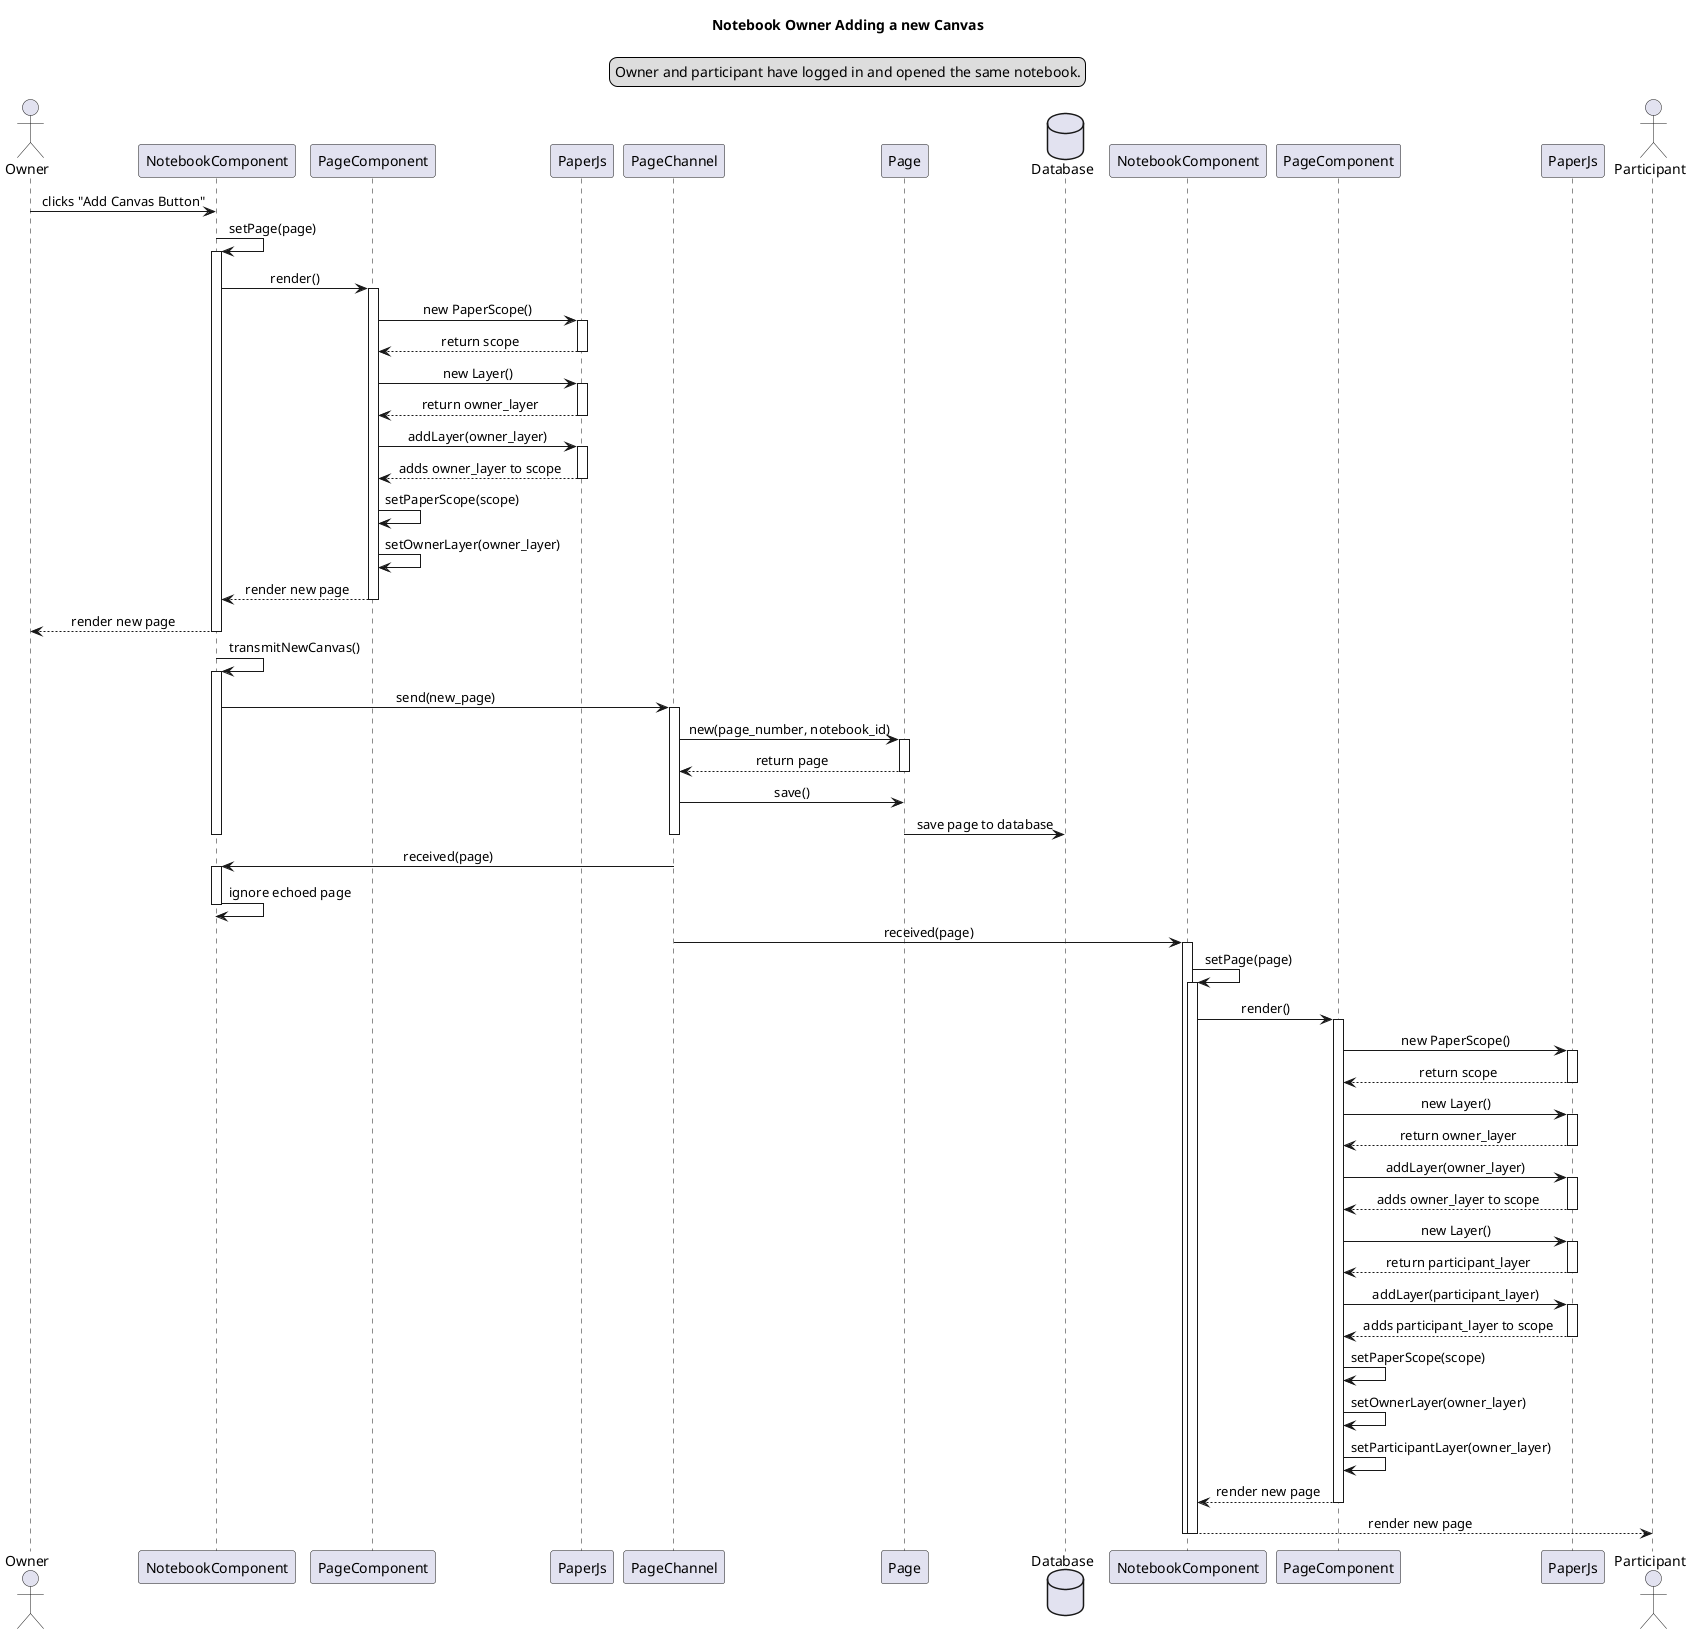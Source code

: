 @startuml Notebook Owner Adding a new Canvas
title Notebook Owner Adding a new Canvas
skinparam sequenceMessageAlign center
legend top
Owner and participant have logged in and opened the same notebook.
endlegend

actor Owner as owner
participant NotebookComponent as onc
participant PageComponent as opc
participant PaperJs as opjs
participant PageChannel as pch
participant Page as pm
database Database as db
participant NotebookComponent as pnc
participant PageComponent as ppc
participant PaperJs as ppjs
actor Participant as partic

owner -> onc : clicks "Add Canvas Button"
onc -> onc : setPage(page)
activate onc

onc -> opc : render()
activate opc
opc -> opjs : new PaperScope()
activate opjs
opc <-- opjs : return scope
deactivate opjs
opc -> opjs : new Layer()
activate opjs
opc <-- opjs : return owner_layer
deactivate opjs
opc -> opjs : addLayer(owner_layer)
activate opjs
opc <-- opjs : adds owner_layer to scope
deactivate opjs
opc -> opc : setPaperScope(scope)
opc -> opc : setOwnerLayer(owner_layer)
onc <-- opc : render new page
deactivate opc

owner <-- onc : render new page
deactivate onc

onc -> onc : transmitNewCanvas()
activate onc
onc -> pch : send(new_page)
activate pch
pch -> pm : new(page_number, notebook_id)
activate pm
pch <-- pm : return page
deactivate pm
pch -> pm : save()
pm -> db : save page to database
deactivate pch
deactivate onc

pch -> onc : received(page)
activate onc
onc -> onc : ignore echoed page
deactivate onc

pch -> pnc : received(page)
activate pnc
pnc -> pnc : setPage(page)
activate pnc

pnc -> ppc : render()
activate ppc
ppc -> ppjs : new PaperScope()
activate ppjs
ppc <-- ppjs : return scope
deactivate ppjs
ppc -> ppjs : new Layer()
activate ppjs
ppc <-- ppjs : return owner_layer
deactivate ppjs
ppc -> ppjs : addLayer(owner_layer)
activate ppjs
ppc <-- ppjs : adds owner_layer to scope
deactivate ppjs
ppc -> ppjs : new Layer()
activate ppjs
ppc <-- ppjs : return participant_layer
deactivate ppjs
ppc -> ppjs : addLayer(participant_layer)
activate ppjs
ppc <-- ppjs : adds participant_layer to scope
deactivate ppjs
ppc -> ppc : setPaperScope(scope)
ppc -> ppc : setOwnerLayer(owner_layer)
ppc -> ppc : setParticipantLayer(owner_layer)
pnc <-- ppc : render new page
deactivate ppc

partic <-- pnc : render new page
deactivate pnc
deactivate pnc

@enduml